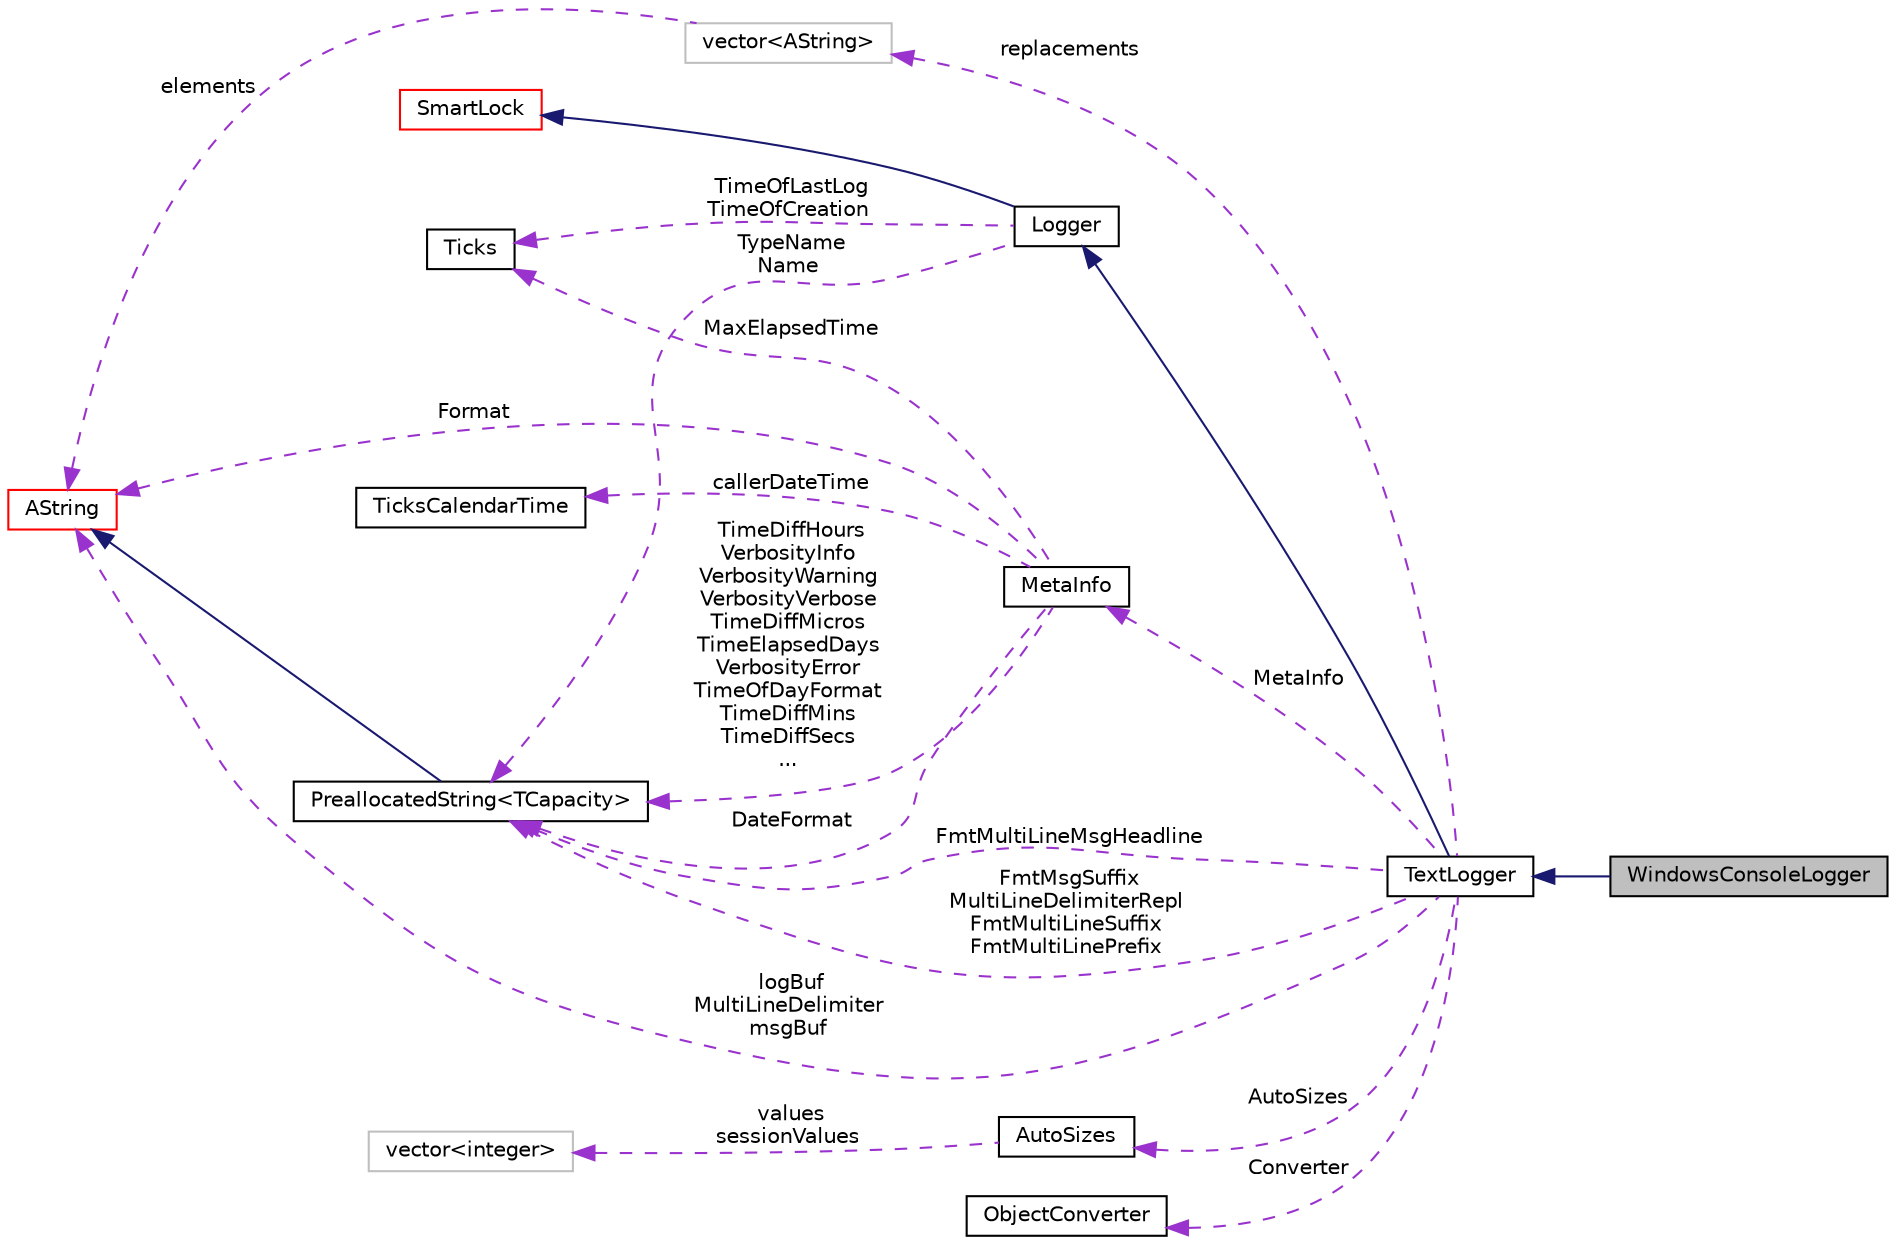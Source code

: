 digraph "WindowsConsoleLogger"
{
  edge [fontname="Helvetica",fontsize="10",labelfontname="Helvetica",labelfontsize="10"];
  node [fontname="Helvetica",fontsize="10",shape=record];
  rankdir="LR";
  Node6 [label="WindowsConsoleLogger",height=0.2,width=0.4,color="black", fillcolor="grey75", style="filled", fontcolor="black"];
  Node23 [label="vector\<AString\>",height=0.2,width=0.4,color="grey75", fillcolor="white", style="filled"];
  Node26 [label="vector\<integer\>",height=0.2,width=0.4,color="grey75", fillcolor="white", style="filled"];
  Node22 [label="PreallocatedString\<TCapacity\>",height=0.2,width=0.4,color="black", fillcolor="white", style="filled",URL="$classaworx_1_1lib_1_1strings_1_1PreallocatedString.html"];
  Node7 -> Node6 [dir="back",color="midnightblue",fontsize="10",style="solid",fontname="Helvetica"];
  Node8 -> Node7 [dir="back",color="midnightblue",fontsize="10",style="solid",fontname="Helvetica"];
  Node9 -> Node8 [dir="back",color="midnightblue",fontsize="10",style="solid",fontname="Helvetica"];
  Node17 -> Node7 [dir="back",color="darkorchid3",fontsize="10",style="dashed",label=" logBuf\nMultiLineDelimiter\nmsgBuf" ,fontname="Helvetica"];
  Node17 -> Node22 [dir="back",color="midnightblue",fontsize="10",style="solid",fontname="Helvetica"];
  Node17 -> Node23 [dir="back",color="darkorchid3",fontsize="10",style="dashed",label=" elements" ,fontname="Helvetica"];
  Node17 -> Node27 [dir="back",color="darkorchid3",fontsize="10",style="dashed",label=" Format" ,fontname="Helvetica"];
  Node21 -> Node8 [dir="back",color="darkorchid3",fontsize="10",style="dashed",label=" TimeOfLastLog\nTimeOfCreation" ,fontname="Helvetica"];
  Node21 -> Node27 [dir="back",color="darkorchid3",fontsize="10",style="dashed",label=" MaxElapsedTime" ,fontname="Helvetica"];
  Node22 -> Node7 [dir="back",color="darkorchid3",fontsize="10",style="dashed",label=" FmtMultiLineMsgHeadline" ,fontname="Helvetica"];
  Node22 -> Node7 [dir="back",color="darkorchid3",fontsize="10",style="dashed",label=" FmtMsgSuffix\nMultiLineDelimiterRepl\nFmtMultiLineSuffix\nFmtMultiLinePrefix" ,fontname="Helvetica"];
  Node22 -> Node8 [dir="back",color="darkorchid3",fontsize="10",style="dashed",label=" TypeName\nName" ,fontname="Helvetica"];
  Node22 -> Node27 [dir="back",color="darkorchid3",fontsize="10",style="dashed",label=" TimeDiffHours\nVerbosityInfo\nVerbosityWarning\nVerbosityVerbose\nTimeDiffMicros\nTimeElapsedDays\nVerbosityError\nTimeOfDayFormat\nTimeDiffMins\nTimeDiffSecs\n..." ,fontname="Helvetica"];
  Node22 -> Node27 [dir="back",color="darkorchid3",fontsize="10",style="dashed",label=" DateFormat" ,fontname="Helvetica"];
  Node23 -> Node7 [dir="back",color="darkorchid3",fontsize="10",style="dashed",label=" replacements" ,fontname="Helvetica"];
  Node25 -> Node7 [dir="back",color="darkorchid3",fontsize="10",style="dashed",label=" AutoSizes" ,fontname="Helvetica"];
  Node26 -> Node25 [dir="back",color="darkorchid3",fontsize="10",style="dashed",label=" values\nsessionValues" ,fontname="Helvetica"];
  Node27 -> Node7 [dir="back",color="darkorchid3",fontsize="10",style="dashed",label=" MetaInfo" ,fontname="Helvetica"];
  Node28 -> Node27 [dir="back",color="darkorchid3",fontsize="10",style="dashed",label=" callerDateTime" ,fontname="Helvetica"];
  Node29 -> Node7 [dir="back",color="darkorchid3",fontsize="10",style="dashed",label=" Converter" ,fontname="Helvetica"];
  Node7 [label="TextLogger",height=0.2,width=0.4,color="black", fillcolor="white", style="filled",URL="$classaworx_1_1lox_1_1core_1_1textlogger_1_1TextLogger.html"];
  Node8 [label="Logger",height=0.2,width=0.4,color="black", fillcolor="white", style="filled",URL="$classaworx_1_1lox_1_1core_1_1Logger.html"];
  Node9 [label="SmartLock",height=0.2,width=0.4,color="red", fillcolor="white", style="filled",URL="$classaworx_1_1lib_1_1threads_1_1SmartLock.html"];
  Node21 [label="Ticks",height=0.2,width=0.4,color="black", fillcolor="white", style="filled",URL="$classaworx_1_1lib_1_1time_1_1Ticks.html"];
  Node17 [label="AString",height=0.2,width=0.4,color="red", fillcolor="white", style="filled",URL="$classaworx_1_1lib_1_1strings_1_1AString.html"];
  Node25 [label="AutoSizes",height=0.2,width=0.4,color="black", fillcolor="white", style="filled",URL="$classaworx_1_1lib_1_1strings_1_1util_1_1AutoSizes.html"];
  Node27 [label="MetaInfo",height=0.2,width=0.4,color="black", fillcolor="white", style="filled",URL="$classaworx_1_1lox_1_1core_1_1textlogger_1_1MetaInfo.html"];
  Node28 [label="TicksCalendarTime",height=0.2,width=0.4,color="black", fillcolor="white", style="filled",URL="$classaworx_1_1lib_1_1time_1_1TicksCalendarTime.html"];
  Node29 [label="ObjectConverter",height=0.2,width=0.4,color="black", fillcolor="white", style="filled",URL="$classaworx_1_1lox_1_1core_1_1textlogger_1_1ObjectConverter.html"];
}

